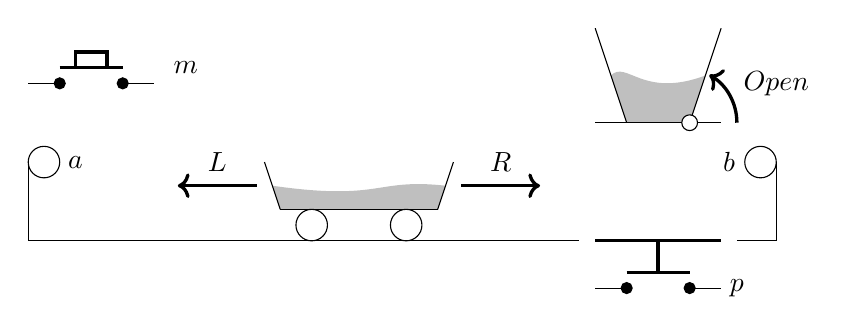   \begin{tikzpicture}
    \draw[] (0,0) to (7,0);
    \draw[] (9,0) to (9.5,0);

    % push button weight
    \draw[very thick] (7.2,0) to +(1.6,0);
    \draw[very thick] (8,0) to  +(0,-0.4);
    \draw[very thick] (7.6,-0.4) to + (0.8,0);

    \draw[] (7.2,-0.6) to (7.6,-0.6);
    \draw[fill=black] (7.6,-0.6) circle (0.07);

    \draw[] (8.4,-0.6) to (8.8,-0.6);
    \draw[fill=black] (8.4,-0.6) circle (0.07);

    \draw (9,-0.6) node {$p$};

    % push button external
    \draw[] (0,2) to (0.4,2);
    \draw[fill=black] (0.4,2) circle (0.07);

    \draw[] (1.2,2) to (1.6,2);
    \draw[fill=black] (1.2,2) circle (0.07);

    \draw[very thick] (0.4,2.2) to (1.2,2.2);
    \draw[very thick] (0.6,2.2) rectangle (1.0,2.4);

    \draw (2,2.2) node {$m$};
    
    % limit switches
    \draw[] (0,0) to (0,1);
    \draw[] (9.5,0) to (9.5,1);
    \draw (8.9,1) node {$b$};
    \draw[] (9.3,1) circle (0.2);
    \draw[] (0.2,1) circle (0.2);
    \draw (0.6,1) node {$a$};
    
    % car
    \fill[fill opacity=0.5,fill=gray] (3.1,0.7) -- (3.2,0.4) -- (5.2,0.4) -- (5.3,0.7) .. controls (4.4,0.8) and (4.5,0.5)  .. (3.1,0.7) -- cycle;
    
    \draw[] (3,1) to +(0.2,-0.6);
    \draw[] (3.2,0.4) to +(2,0);
    \draw[] (5.2,0.4) to + (0.2,0.6);
    \draw[] (3.6,0.2) circle (0.2);
    \draw[] (4.8,0.2) circle (0.2);

    \draw[very thick,->] (2.9,0.7) to + (-1,0) ;
    \draw (2.4,1) node {$L$};

    \draw[very thick,->] (5.5,0.7) to + (1,0) ;
    \draw (6,1) node {$R$};

    % container
    \fill[fill opacity=0.5,fill=gray] (7.4,2.1) -- (7.6,1.5) -- (8.4,1.5) -- (8.6,2.1) .. controls (7.8,1.8) and (7.6,2.3)  .. (7.4,2.1) -- cycle;

    \draw[] (7.2,2.7) to +(0.4,-1.2);
    \draw[] (7.2,1.5) to (8.8,1.5);
    \draw[] (8.4,1.5) to +(0.4,1.2);
    \draw[fill=white] (8.4,1.5) circle (0.1);

    \draw[very thick,->] (9,1.5) arc (0:60:0.7) ;
    \draw (9.5,2) node {$Open$};
    
  \end{tikzpicture}